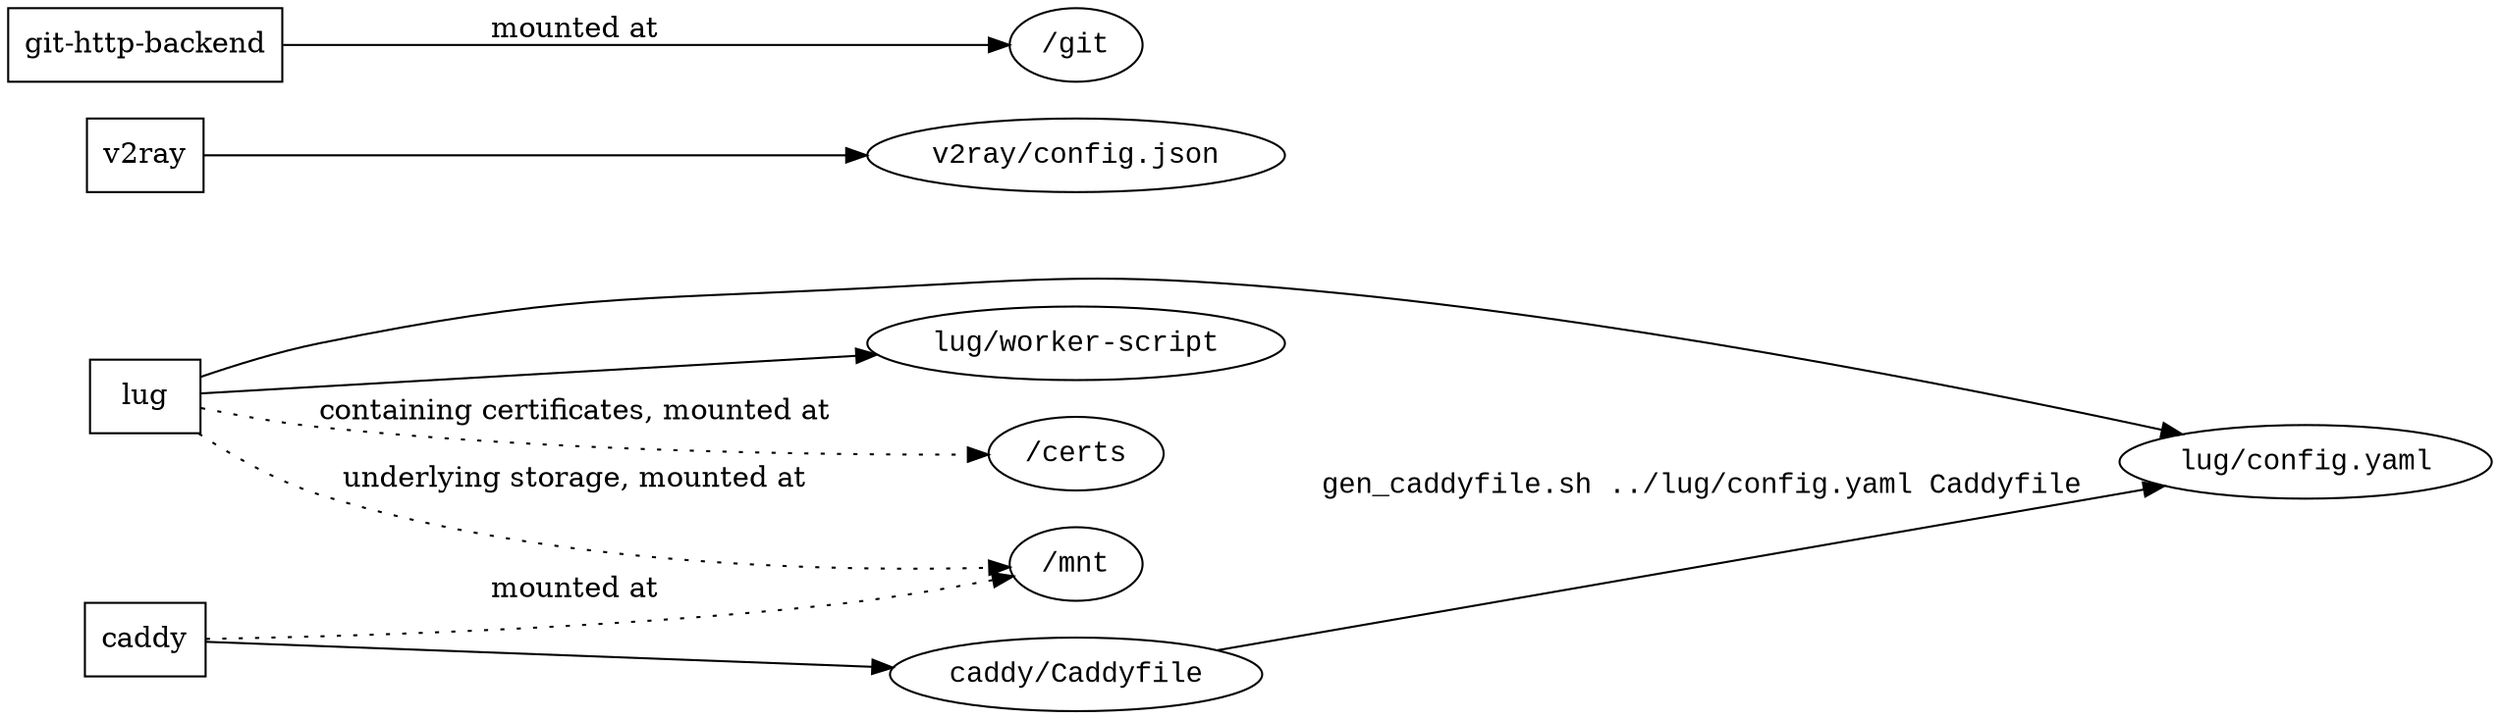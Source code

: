 digraph {
    rankdir=LR
    node [shape=box];
    lug, caddy, v2ray, "git-http-backend";
    node [shape=oval, fontname="Courier New"];
    lug -> "lug/config.yaml";
    lug -> "lug/worker-script";
    lug -> "/certs" [style="dotted" label="containing certificates, mounted at"];
    lug -> "/mnt" [style="dotted", label="underlying storage, mounted at"];
    caddy -> "caddy/Caddyfile";
    caddy -> "/mnt" [style="dotted", label="mounted at"];
    "caddy/Caddyfile" -> "lug/config.yaml" [label="gen_caddyfile.sh ../lug/config.yaml Caddyfile", fontname="Courier New"];
    v2ray -> "v2ray/config.json";
    "git-http-backend" -> "/git" [stype="dotted", label="mounted at"];
}
